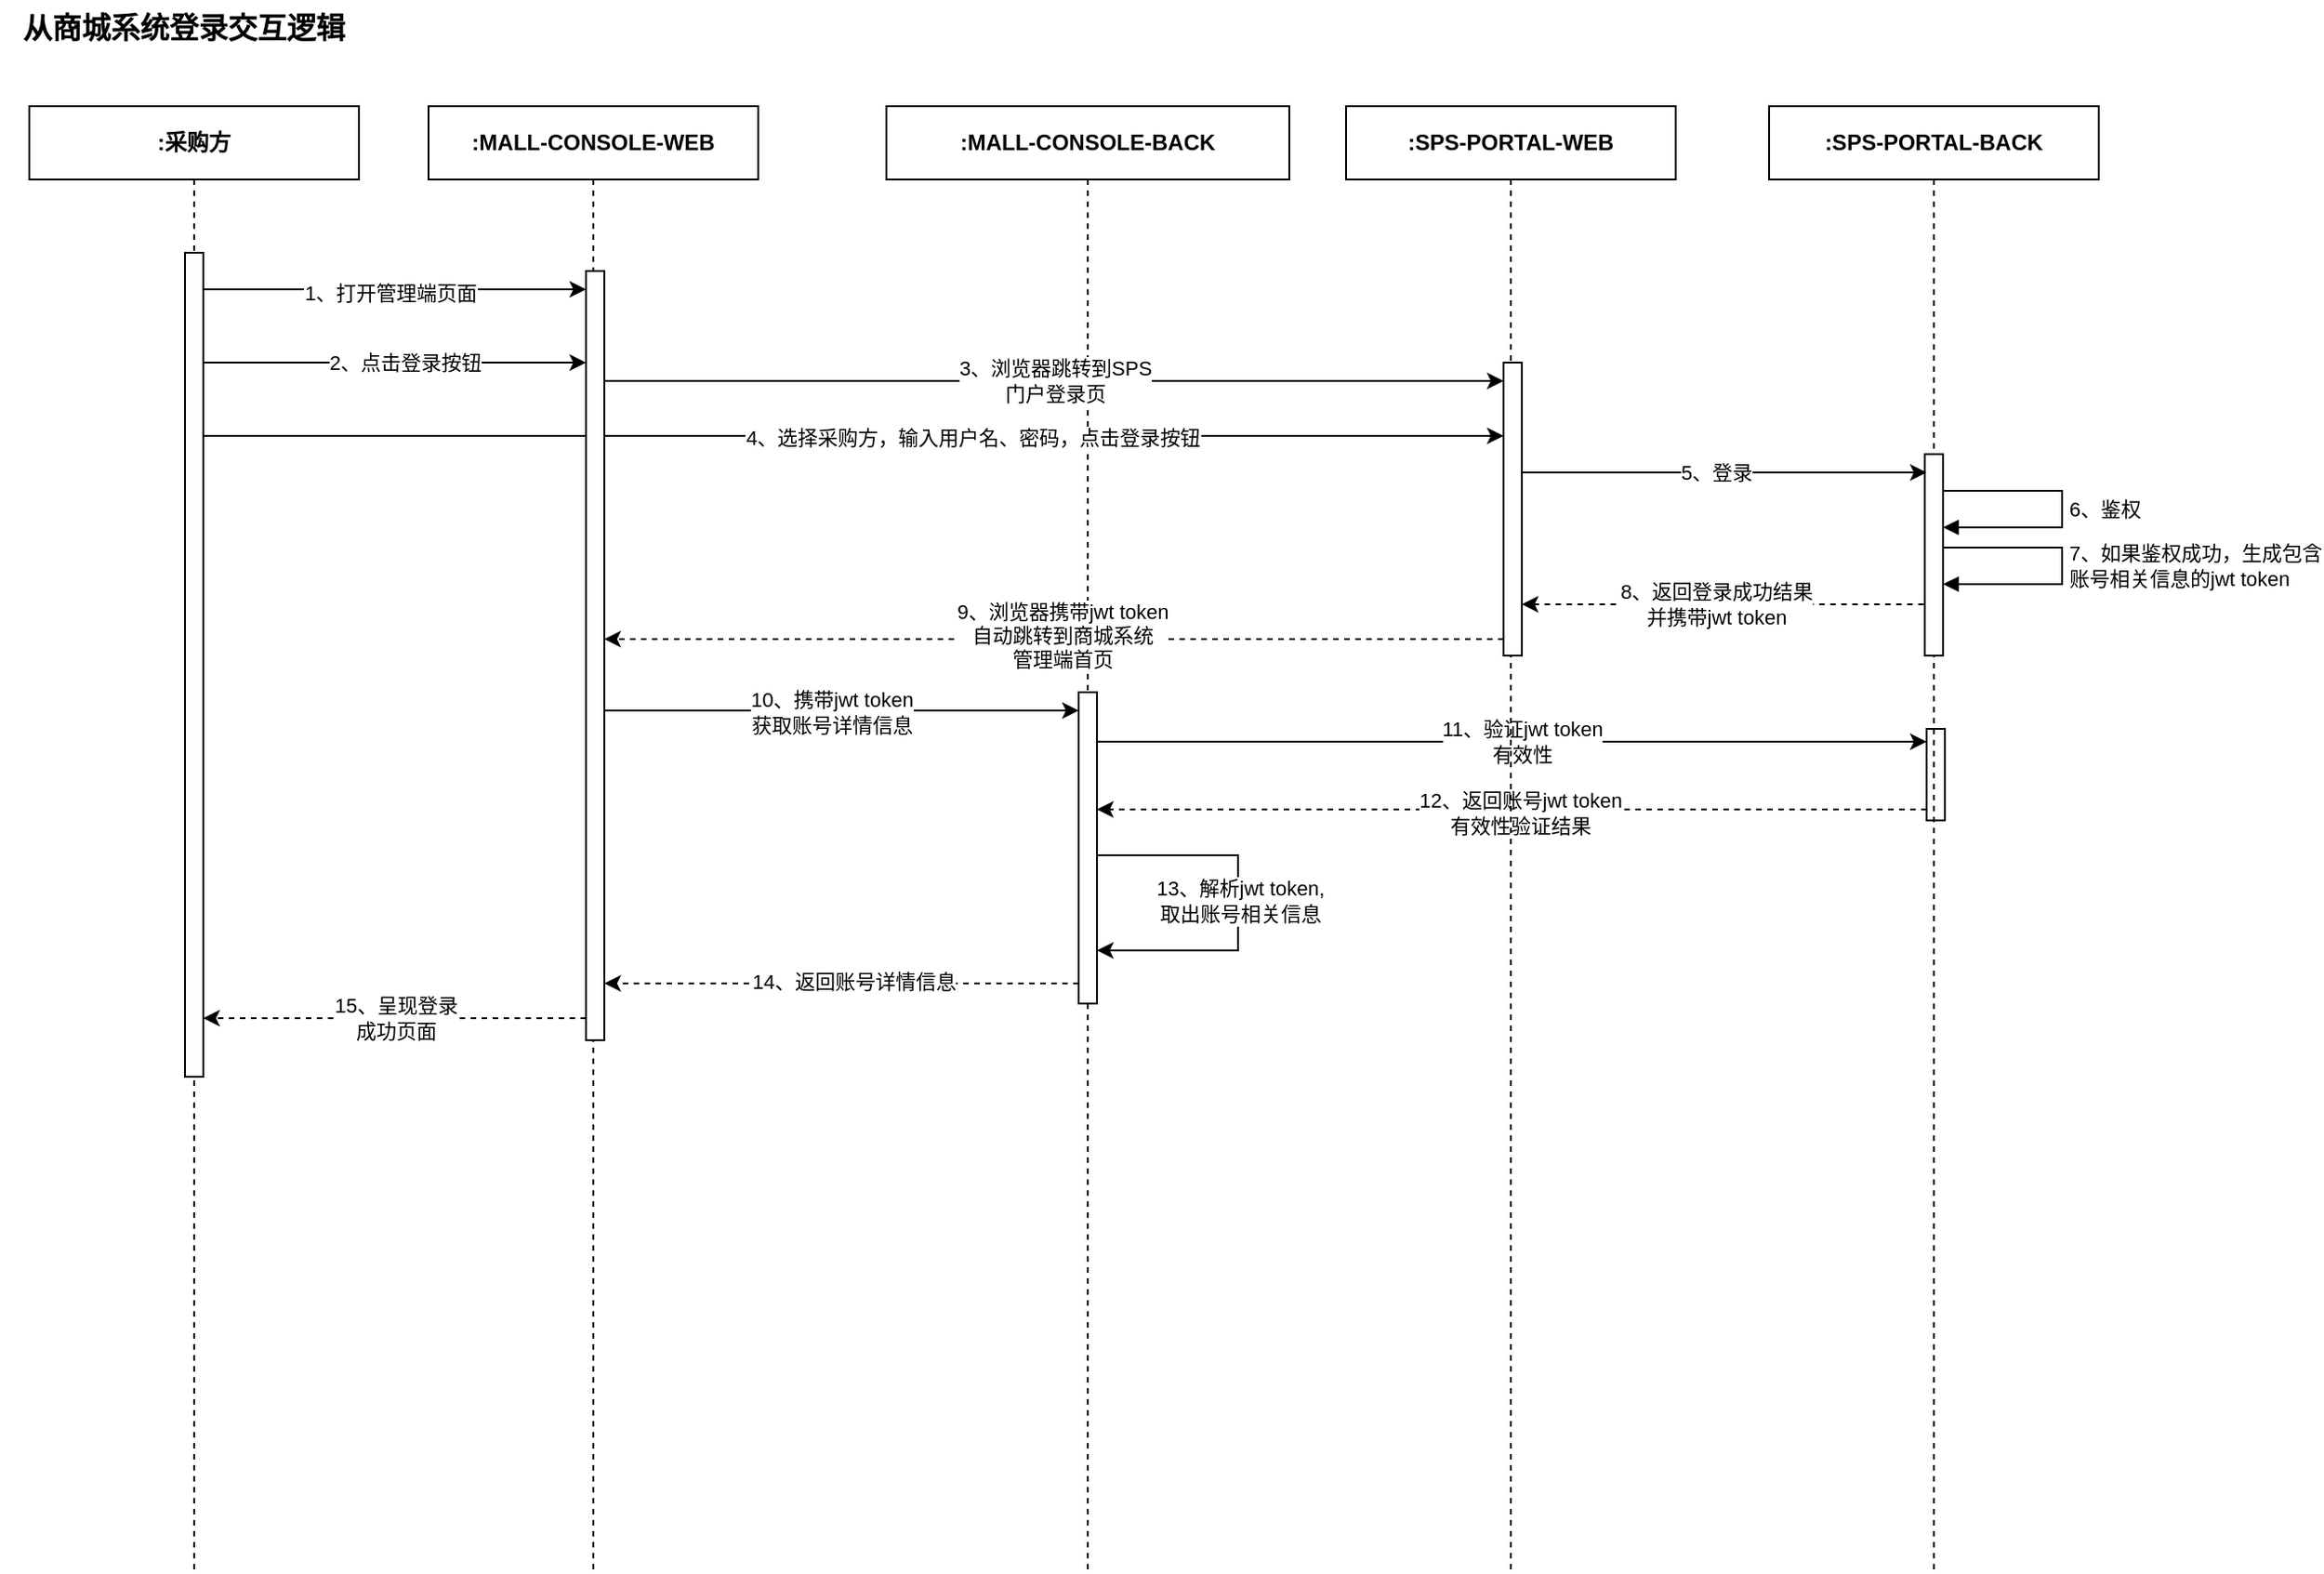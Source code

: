 <mxfile version="21.2.9" type="github" pages="2">
  <diagram name="从采购系统登录到商城系统交互逻辑" id="j8WBIBVknSNu1XmUjdeU">
    <mxGraphModel dx="1660" dy="749" grid="1" gridSize="10" guides="1" tooltips="1" connect="1" arrows="1" fold="1" page="1" pageScale="1" pageWidth="1169" pageHeight="827" math="0" shadow="0">
      <root>
        <mxCell id="H5cVejKP9JeCfFEW8kaw-0" />
        <mxCell id="H5cVejKP9JeCfFEW8kaw-1" parent="H5cVejKP9JeCfFEW8kaw-0" />
        <mxCell id="H5cVejKP9JeCfFEW8kaw-2" value="&lt;b&gt;:MALL-CONSOLE-BACK&lt;/b&gt;" style="shape=umlLifeline;perimeter=lifelinePerimeter;whiteSpace=wrap;html=1;container=1;dropTarget=0;collapsible=0;recursiveResize=0;outlineConnect=0;portConstraint=eastwest;newEdgeStyle={&quot;edgeStyle&quot;:&quot;elbowEdgeStyle&quot;,&quot;elbow&quot;:&quot;vertical&quot;,&quot;curved&quot;:0,&quot;rounded&quot;:0};" vertex="1" parent="H5cVejKP9JeCfFEW8kaw-1">
          <mxGeometry x="508" y="81" width="220" height="800" as="geometry" />
        </mxCell>
        <mxCell id="H5cVejKP9JeCfFEW8kaw-3" value="" style="edgeStyle=orthogonalEdgeStyle;rounded=0;orthogonalLoop=1;jettySize=auto;html=1;elbow=vertical;" edge="1" parent="H5cVejKP9JeCfFEW8kaw-2">
          <mxGeometry relative="1" as="geometry">
            <mxPoint x="115" y="428" as="sourcePoint" />
            <mxPoint x="115" y="461" as="targetPoint" />
            <Array as="points">
              <mxPoint x="115" y="409" />
              <mxPoint x="192" y="409" />
              <mxPoint x="192" y="461" />
            </Array>
          </mxGeometry>
        </mxCell>
        <mxCell id="H5cVejKP9JeCfFEW8kaw-4" value="13、解析jwt token,&lt;br&gt;取出账号相关信息" style="edgeLabel;html=1;align=center;verticalAlign=middle;resizable=0;points=[];" vertex="1" connectable="0" parent="H5cVejKP9JeCfFEW8kaw-3">
          <mxGeometry x="-0.112" y="1" relative="1" as="geometry">
            <mxPoint y="21" as="offset" />
          </mxGeometry>
        </mxCell>
        <mxCell id="H5cVejKP9JeCfFEW8kaw-5" value="" style="html=1;points=[];perimeter=orthogonalPerimeter;outlineConnect=0;targetShapes=umlLifeline;portConstraint=eastwest;newEdgeStyle={&quot;edgeStyle&quot;:&quot;elbowEdgeStyle&quot;,&quot;elbow&quot;:&quot;vertical&quot;,&quot;curved&quot;:0,&quot;rounded&quot;:0};" vertex="1" parent="H5cVejKP9JeCfFEW8kaw-2">
          <mxGeometry x="105" y="320" width="10" height="170" as="geometry" />
        </mxCell>
        <mxCell id="H5cVejKP9JeCfFEW8kaw-6" value="" style="edgeStyle=elbowEdgeStyle;rounded=0;orthogonalLoop=1;jettySize=auto;html=1;elbow=vertical;curved=0;dashed=1;" edge="1" parent="H5cVejKP9JeCfFEW8kaw-2">
          <mxGeometry relative="1" as="geometry">
            <mxPoint x="568" y="384" as="sourcePoint" />
            <mxPoint x="115" y="384" as="targetPoint" />
          </mxGeometry>
        </mxCell>
        <mxCell id="H5cVejKP9JeCfFEW8kaw-7" value="12、返回账号jwt token&lt;br&gt;有效性验证结果" style="edgeLabel;html=1;align=center;verticalAlign=middle;resizable=0;points=[];" vertex="1" connectable="0" parent="H5cVejKP9JeCfFEW8kaw-6">
          <mxGeometry x="-0.11" y="1" relative="1" as="geometry">
            <mxPoint x="-21" y="1" as="offset" />
          </mxGeometry>
        </mxCell>
        <mxCell id="H5cVejKP9JeCfFEW8kaw-8" value="" style="edgeStyle=elbowEdgeStyle;rounded=0;orthogonalLoop=1;jettySize=auto;html=1;elbow=vertical;curved=0;" edge="1" parent="H5cVejKP9JeCfFEW8kaw-2" source="H5cVejKP9JeCfFEW8kaw-5">
          <mxGeometry relative="1" as="geometry">
            <mxPoint x="122" y="347" as="sourcePoint" />
            <mxPoint x="568" y="347" as="targetPoint" />
          </mxGeometry>
        </mxCell>
        <mxCell id="H5cVejKP9JeCfFEW8kaw-9" value="11、验证jwt token&lt;br&gt;有效性" style="edgeLabel;html=1;align=center;verticalAlign=middle;resizable=0;points=[];" vertex="1" connectable="0" parent="H5cVejKP9JeCfFEW8kaw-8">
          <mxGeometry x="-0.11" y="1" relative="1" as="geometry">
            <mxPoint x="30" y="1" as="offset" />
          </mxGeometry>
        </mxCell>
        <mxCell id="H5cVejKP9JeCfFEW8kaw-10" value="" style="html=1;points=[];perimeter=orthogonalPerimeter;outlineConnect=0;targetShapes=umlLifeline;portConstraint=eastwest;newEdgeStyle={&quot;edgeStyle&quot;:&quot;elbowEdgeStyle&quot;,&quot;elbow&quot;:&quot;vertical&quot;,&quot;curved&quot;:0,&quot;rounded&quot;:0};" vertex="1" parent="H5cVejKP9JeCfFEW8kaw-2">
          <mxGeometry x="568" y="340" width="10" height="50" as="geometry" />
        </mxCell>
        <mxCell id="H5cVejKP9JeCfFEW8kaw-11" value="" style="edgeStyle=elbowEdgeStyle;rounded=0;orthogonalLoop=1;jettySize=auto;html=1;elbow=vertical;curved=0;" edge="1" parent="H5cVejKP9JeCfFEW8kaw-1" source="H5cVejKP9JeCfFEW8kaw-22" target="H5cVejKP9JeCfFEW8kaw-14">
          <mxGeometry relative="1" as="geometry">
            <mxPoint x="160" y="261" as="sourcePoint" />
            <mxPoint x="560" y="261" as="targetPoint" />
            <Array as="points">
              <mxPoint x="260" y="261" />
            </Array>
          </mxGeometry>
        </mxCell>
        <mxCell id="H5cVejKP9JeCfFEW8kaw-12" value="4、选择采购方，输入用户名、密码，点击登录按钮" style="edgeLabel;html=1;align=center;verticalAlign=middle;resizable=0;points=[];" vertex="1" connectable="0" parent="H5cVejKP9JeCfFEW8kaw-11">
          <mxGeometry x="-0.072" y="-1" relative="1" as="geometry">
            <mxPoint x="90" as="offset" />
          </mxGeometry>
        </mxCell>
        <mxCell id="H5cVejKP9JeCfFEW8kaw-13" value="&lt;b&gt;:SPS-PORTAL-WEB&lt;/b&gt;" style="shape=umlLifeline;perimeter=lifelinePerimeter;whiteSpace=wrap;html=1;container=1;dropTarget=0;collapsible=0;recursiveResize=0;outlineConnect=0;portConstraint=eastwest;newEdgeStyle={&quot;edgeStyle&quot;:&quot;elbowEdgeStyle&quot;,&quot;elbow&quot;:&quot;vertical&quot;,&quot;curved&quot;:0,&quot;rounded&quot;:0};" vertex="1" parent="H5cVejKP9JeCfFEW8kaw-1">
          <mxGeometry x="759" y="81" width="180" height="800" as="geometry" />
        </mxCell>
        <mxCell id="H5cVejKP9JeCfFEW8kaw-14" value="" style="html=1;points=[];perimeter=orthogonalPerimeter;outlineConnect=0;targetShapes=umlLifeline;portConstraint=eastwest;newEdgeStyle={&quot;edgeStyle&quot;:&quot;elbowEdgeStyle&quot;,&quot;elbow&quot;:&quot;vertical&quot;,&quot;curved&quot;:0,&quot;rounded&quot;:0};" vertex="1" parent="H5cVejKP9JeCfFEW8kaw-13">
          <mxGeometry x="86" y="140" width="10" height="160" as="geometry" />
        </mxCell>
        <mxCell id="H5cVejKP9JeCfFEW8kaw-15" value="&lt;b&gt;:SPS-PORTAL-BACK&lt;/b&gt;" style="shape=umlLifeline;perimeter=lifelinePerimeter;whiteSpace=wrap;html=1;container=1;dropTarget=0;collapsible=0;recursiveResize=0;outlineConnect=0;portConstraint=eastwest;newEdgeStyle={&quot;edgeStyle&quot;:&quot;elbowEdgeStyle&quot;,&quot;elbow&quot;:&quot;vertical&quot;,&quot;curved&quot;:0,&quot;rounded&quot;:0};" vertex="1" parent="H5cVejKP9JeCfFEW8kaw-1">
          <mxGeometry x="990" y="81" width="180" height="800" as="geometry" />
        </mxCell>
        <mxCell id="H5cVejKP9JeCfFEW8kaw-16" value="" style="html=1;points=[];perimeter=orthogonalPerimeter;outlineConnect=0;targetShapes=umlLifeline;portConstraint=eastwest;newEdgeStyle={&quot;edgeStyle&quot;:&quot;elbowEdgeStyle&quot;,&quot;elbow&quot;:&quot;vertical&quot;,&quot;curved&quot;:0,&quot;rounded&quot;:0};" vertex="1" parent="H5cVejKP9JeCfFEW8kaw-15">
          <mxGeometry x="85" y="190" width="10" height="110" as="geometry" />
        </mxCell>
        <mxCell id="H5cVejKP9JeCfFEW8kaw-17" value="6、鉴权" style="html=1;align=left;spacingLeft=2;endArrow=block;rounded=0;edgeStyle=orthogonalEdgeStyle;curved=0;rounded=0;" edge="1" parent="H5cVejKP9JeCfFEW8kaw-15" source="H5cVejKP9JeCfFEW8kaw-16" target="H5cVejKP9JeCfFEW8kaw-16">
          <mxGeometry relative="1" as="geometry">
            <mxPoint x="90" y="170" as="sourcePoint" />
            <Array as="points">
              <mxPoint x="160" y="210" />
              <mxPoint x="160" y="230" />
            </Array>
          </mxGeometry>
        </mxCell>
        <mxCell id="H5cVejKP9JeCfFEW8kaw-18" value="7、如果鉴权成功，生成包含&lt;br&gt;账号相关信息的jwt token" style="html=1;align=left;spacingLeft=2;endArrow=block;rounded=0;edgeStyle=orthogonalEdgeStyle;curved=0;rounded=0;" edge="1" parent="H5cVejKP9JeCfFEW8kaw-15">
          <mxGeometry relative="1" as="geometry">
            <mxPoint x="95" y="241" as="sourcePoint" />
            <Array as="points">
              <mxPoint x="160" y="241" />
              <mxPoint x="160" y="261" />
            </Array>
            <mxPoint x="95" y="261" as="targetPoint" />
          </mxGeometry>
        </mxCell>
        <mxCell id="H5cVejKP9JeCfFEW8kaw-19" value="" style="edgeStyle=elbowEdgeStyle;rounded=0;orthogonalLoop=1;jettySize=auto;html=1;elbow=vertical;curved=0;" edge="1" parent="H5cVejKP9JeCfFEW8kaw-1" source="H5cVejKP9JeCfFEW8kaw-22">
          <mxGeometry relative="1" as="geometry">
            <mxPoint x="151" y="187" as="sourcePoint" />
            <mxPoint x="344" y="181" as="targetPoint" />
            <Array as="points">
              <mxPoint x="319" y="181" />
            </Array>
          </mxGeometry>
        </mxCell>
        <mxCell id="H5cVejKP9JeCfFEW8kaw-20" value="1、打开管理端页面" style="edgeLabel;html=1;align=center;verticalAlign=middle;resizable=0;points=[];" vertex="1" connectable="0" parent="H5cVejKP9JeCfFEW8kaw-19">
          <mxGeometry x="-0.024" y="-1" relative="1" as="geometry">
            <mxPoint y="1" as="offset" />
          </mxGeometry>
        </mxCell>
        <mxCell id="H5cVejKP9JeCfFEW8kaw-21" value="&lt;b&gt;:采购方&lt;/b&gt;" style="shape=umlLifeline;perimeter=lifelinePerimeter;whiteSpace=wrap;html=1;container=1;dropTarget=0;collapsible=0;recursiveResize=0;outlineConnect=0;portConstraint=eastwest;newEdgeStyle={&quot;edgeStyle&quot;:&quot;elbowEdgeStyle&quot;,&quot;elbow&quot;:&quot;vertical&quot;,&quot;curved&quot;:0,&quot;rounded&quot;:0};" vertex="1" parent="H5cVejKP9JeCfFEW8kaw-1">
          <mxGeometry x="40" y="81" width="180" height="800" as="geometry" />
        </mxCell>
        <mxCell id="H5cVejKP9JeCfFEW8kaw-22" value="" style="html=1;points=[];perimeter=orthogonalPerimeter;outlineConnect=0;targetShapes=umlLifeline;portConstraint=eastwest;newEdgeStyle={&quot;edgeStyle&quot;:&quot;elbowEdgeStyle&quot;,&quot;elbow&quot;:&quot;vertical&quot;,&quot;curved&quot;:0,&quot;rounded&quot;:0};" vertex="1" parent="H5cVejKP9JeCfFEW8kaw-21">
          <mxGeometry x="85" y="80" width="10" height="450" as="geometry" />
        </mxCell>
        <mxCell id="H5cVejKP9JeCfFEW8kaw-23" value="" style="edgeStyle=elbowEdgeStyle;rounded=0;orthogonalLoop=1;jettySize=auto;html=1;elbow=vertical;curved=0;" edge="1" parent="H5cVejKP9JeCfFEW8kaw-1" source="H5cVejKP9JeCfFEW8kaw-28" target="H5cVejKP9JeCfFEW8kaw-14">
          <mxGeometry relative="1" as="geometry">
            <mxPoint x="369" y="231" as="sourcePoint" />
            <mxPoint x="560" y="231" as="targetPoint" />
            <Array as="points">
              <mxPoint x="470" y="231" />
            </Array>
          </mxGeometry>
        </mxCell>
        <mxCell id="H5cVejKP9JeCfFEW8kaw-24" value="3、浏览器跳转到SPS&lt;br&gt;门户登录页" style="edgeLabel;html=1;align=center;verticalAlign=middle;resizable=0;points=[];" vertex="1" connectable="0" parent="H5cVejKP9JeCfFEW8kaw-23">
          <mxGeometry x="-0.116" relative="1" as="geometry">
            <mxPoint x="29" as="offset" />
          </mxGeometry>
        </mxCell>
        <mxCell id="H5cVejKP9JeCfFEW8kaw-25" value="" style="edgeStyle=elbowEdgeStyle;rounded=0;orthogonalLoop=1;jettySize=auto;html=1;elbow=vertical;curved=0;" edge="1" parent="H5cVejKP9JeCfFEW8kaw-1" source="H5cVejKP9JeCfFEW8kaw-28" target="H5cVejKP9JeCfFEW8kaw-5">
          <mxGeometry relative="1" as="geometry">
            <mxPoint x="607.5" y="481" as="targetPoint" />
            <Array as="points">
              <mxPoint x="489" y="411" />
            </Array>
          </mxGeometry>
        </mxCell>
        <mxCell id="H5cVejKP9JeCfFEW8kaw-26" value="10、携带jwt token&lt;br&gt;获取账号详情信息" style="edgeLabel;html=1;align=center;verticalAlign=middle;resizable=0;points=[];" vertex="1" connectable="0" parent="H5cVejKP9JeCfFEW8kaw-25">
          <mxGeometry x="-0.045" y="-1" relative="1" as="geometry">
            <mxPoint as="offset" />
          </mxGeometry>
        </mxCell>
        <mxCell id="H5cVejKP9JeCfFEW8kaw-27" value="&lt;b&gt;:MALL-CONSOLE-WEB&lt;/b&gt;" style="shape=umlLifeline;perimeter=lifelinePerimeter;whiteSpace=wrap;html=1;container=1;dropTarget=0;collapsible=0;recursiveResize=0;outlineConnect=0;portConstraint=eastwest;newEdgeStyle={&quot;edgeStyle&quot;:&quot;elbowEdgeStyle&quot;,&quot;elbow&quot;:&quot;vertical&quot;,&quot;curved&quot;:0,&quot;rounded&quot;:0};" vertex="1" parent="H5cVejKP9JeCfFEW8kaw-1">
          <mxGeometry x="258" y="81" width="180" height="800" as="geometry" />
        </mxCell>
        <mxCell id="H5cVejKP9JeCfFEW8kaw-28" value="" style="html=1;points=[];perimeter=orthogonalPerimeter;outlineConnect=0;targetShapes=umlLifeline;portConstraint=eastwest;newEdgeStyle={&quot;edgeStyle&quot;:&quot;elbowEdgeStyle&quot;,&quot;elbow&quot;:&quot;vertical&quot;,&quot;curved&quot;:0,&quot;rounded&quot;:0};" vertex="1" parent="H5cVejKP9JeCfFEW8kaw-27">
          <mxGeometry x="86" y="90" width="10" height="420" as="geometry" />
        </mxCell>
        <mxCell id="H5cVejKP9JeCfFEW8kaw-29" value="" style="edgeStyle=elbowEdgeStyle;rounded=0;orthogonalLoop=1;jettySize=auto;html=1;elbow=vertical;curved=0;" edge="1" parent="H5cVejKP9JeCfFEW8kaw-1" source="H5cVejKP9JeCfFEW8kaw-22" target="H5cVejKP9JeCfFEW8kaw-28">
          <mxGeometry relative="1" as="geometry">
            <Array as="points">
              <mxPoint x="250" y="221" />
            </Array>
          </mxGeometry>
        </mxCell>
        <mxCell id="H5cVejKP9JeCfFEW8kaw-30" value="2、点击登录按钮" style="edgeLabel;html=1;align=center;verticalAlign=middle;resizable=0;points=[];" vertex="1" connectable="0" parent="H5cVejKP9JeCfFEW8kaw-29">
          <mxGeometry x="0.053" y="1" relative="1" as="geometry">
            <mxPoint y="1" as="offset" />
          </mxGeometry>
        </mxCell>
        <mxCell id="H5cVejKP9JeCfFEW8kaw-31" value="" style="edgeStyle=elbowEdgeStyle;rounded=0;orthogonalLoop=1;jettySize=auto;html=1;elbow=vertical;curved=0;" edge="1" parent="H5cVejKP9JeCfFEW8kaw-1" source="H5cVejKP9JeCfFEW8kaw-14">
          <mxGeometry relative="1" as="geometry">
            <mxPoint x="1076" y="281" as="targetPoint" />
            <Array as="points">
              <mxPoint x="950" y="281" />
            </Array>
          </mxGeometry>
        </mxCell>
        <mxCell id="H5cVejKP9JeCfFEW8kaw-32" value="5、登录" style="edgeLabel;html=1;align=center;verticalAlign=middle;resizable=0;points=[];" vertex="1" connectable="0" parent="H5cVejKP9JeCfFEW8kaw-31">
          <mxGeometry x="-0.326" y="1" relative="1" as="geometry">
            <mxPoint x="31" y="1" as="offset" />
          </mxGeometry>
        </mxCell>
        <mxCell id="H5cVejKP9JeCfFEW8kaw-33" value="" style="edgeStyle=elbowEdgeStyle;rounded=0;orthogonalLoop=1;jettySize=auto;html=1;elbow=vertical;curved=0;startArrow=classic;startFill=1;endArrow=none;endFill=0;dashed=1;" edge="1" parent="H5cVejKP9JeCfFEW8kaw-1">
          <mxGeometry relative="1" as="geometry">
            <mxPoint x="855" y="353" as="sourcePoint" />
            <mxPoint x="1076" y="353" as="targetPoint" />
            <Array as="points">
              <mxPoint x="950" y="353" />
            </Array>
          </mxGeometry>
        </mxCell>
        <mxCell id="H5cVejKP9JeCfFEW8kaw-34" value="8、返回登录成功结果&lt;br&gt;并携带jwt token" style="edgeLabel;html=1;align=center;verticalAlign=middle;resizable=0;points=[];" vertex="1" connectable="0" parent="H5cVejKP9JeCfFEW8kaw-33">
          <mxGeometry x="-0.326" y="1" relative="1" as="geometry">
            <mxPoint x="31" y="1" as="offset" />
          </mxGeometry>
        </mxCell>
        <mxCell id="H5cVejKP9JeCfFEW8kaw-35" value="" style="edgeStyle=elbowEdgeStyle;rounded=0;orthogonalLoop=1;jettySize=auto;html=1;elbow=vertical;curved=0;dashed=1;" edge="1" parent="H5cVejKP9JeCfFEW8kaw-1">
          <mxGeometry relative="1" as="geometry">
            <mxPoint x="845" y="372" as="sourcePoint" />
            <mxPoint x="354" y="372" as="targetPoint" />
            <Array as="points">
              <mxPoint x="470" y="372" />
            </Array>
          </mxGeometry>
        </mxCell>
        <mxCell id="H5cVejKP9JeCfFEW8kaw-36" value="9、浏览器携带jwt token&lt;br style=&quot;border-color: var(--border-color);&quot;&gt;自动跳转到商城系统&lt;br style=&quot;border-color: var(--border-color);&quot;&gt;管理端首页" style="edgeLabel;html=1;align=center;verticalAlign=middle;resizable=0;points=[];" vertex="1" connectable="0" parent="H5cVejKP9JeCfFEW8kaw-35">
          <mxGeometry x="-0.116" relative="1" as="geometry">
            <mxPoint x="-24" y="-2" as="offset" />
          </mxGeometry>
        </mxCell>
        <mxCell id="H5cVejKP9JeCfFEW8kaw-37" value="" style="edgeStyle=elbowEdgeStyle;rounded=0;orthogonalLoop=1;jettySize=auto;html=1;elbow=vertical;curved=0;dashed=1;" edge="1" parent="H5cVejKP9JeCfFEW8kaw-1">
          <mxGeometry relative="1" as="geometry">
            <mxPoint x="613" y="560" as="sourcePoint" />
            <mxPoint x="354" y="560" as="targetPoint" />
            <Array as="points" />
          </mxGeometry>
        </mxCell>
        <mxCell id="H5cVejKP9JeCfFEW8kaw-38" value="14、返回账号详情信息" style="edgeLabel;html=1;align=center;verticalAlign=middle;resizable=0;points=[];" vertex="1" connectable="0" parent="H5cVejKP9JeCfFEW8kaw-37">
          <mxGeometry x="-0.045" y="-1" relative="1" as="geometry">
            <mxPoint as="offset" />
          </mxGeometry>
        </mxCell>
        <mxCell id="H5cVejKP9JeCfFEW8kaw-39" value="" style="edgeStyle=elbowEdgeStyle;rounded=0;orthogonalLoop=1;jettySize=auto;html=1;elbow=vertical;curved=0;dashed=1;" edge="1" parent="H5cVejKP9JeCfFEW8kaw-1">
          <mxGeometry relative="1" as="geometry">
            <mxPoint x="344" y="579" as="sourcePoint" />
            <mxPoint x="135" y="579" as="targetPoint" />
          </mxGeometry>
        </mxCell>
        <mxCell id="H5cVejKP9JeCfFEW8kaw-40" value="15、呈现登录&lt;br&gt;成功页面" style="edgeLabel;html=1;align=center;verticalAlign=middle;resizable=0;points=[];" vertex="1" connectable="0" parent="H5cVejKP9JeCfFEW8kaw-39">
          <mxGeometry x="0.12" relative="1" as="geometry">
            <mxPoint x="13" as="offset" />
          </mxGeometry>
        </mxCell>
        <mxCell id="H5cVejKP9JeCfFEW8kaw-41" value="&lt;b style=&quot;font-size: 16px;&quot;&gt;从商城系统登录交互逻辑&lt;/b&gt;" style="text;html=1;align=center;verticalAlign=middle;resizable=0;points=[];autosize=1;strokeColor=none;fillColor=none;fontSize=16;" vertex="1" parent="H5cVejKP9JeCfFEW8kaw-1">
          <mxGeometry x="24" y="23" width="200" height="30" as="geometry" />
        </mxCell>
      </root>
    </mxGraphModel>
  </diagram>
  <diagram name="从商城系统登录交互逻辑" id="u5bGN3QoCaFEteD9rDr-">
    <mxGraphModel dx="830" dy="375" grid="1" gridSize="10" guides="1" tooltips="1" connect="1" arrows="1" fold="1" page="1" pageScale="1" pageWidth="1169" pageHeight="827" math="0" shadow="0">
      <root>
        <mxCell id="C95wEXUyGodqOr3t600D-0" />
        <mxCell id="C95wEXUyGodqOr3t600D-1" parent="C95wEXUyGodqOr3t600D-0" />
        <mxCell id="C95wEXUyGodqOr3t600D-28" value="&lt;b&gt;:MALL-CONSOLE-BACK&lt;/b&gt;" style="shape=umlLifeline;perimeter=lifelinePerimeter;whiteSpace=wrap;html=1;container=1;dropTarget=0;collapsible=0;recursiveResize=0;outlineConnect=0;portConstraint=eastwest;newEdgeStyle={&quot;edgeStyle&quot;:&quot;elbowEdgeStyle&quot;,&quot;elbow&quot;:&quot;vertical&quot;,&quot;curved&quot;:0,&quot;rounded&quot;:0};" parent="C95wEXUyGodqOr3t600D-1" vertex="1">
          <mxGeometry x="508" y="81" width="220" height="800" as="geometry" />
        </mxCell>
        <mxCell id="X04YHawdPwbHhBIBYi1X-3" value="" style="edgeStyle=orthogonalEdgeStyle;rounded=0;orthogonalLoop=1;jettySize=auto;html=1;elbow=vertical;" edge="1" parent="C95wEXUyGodqOr3t600D-28">
          <mxGeometry relative="1" as="geometry">
            <mxPoint x="115" y="428" as="sourcePoint" />
            <mxPoint x="115" y="461" as="targetPoint" />
            <Array as="points">
              <mxPoint x="115" y="409" />
              <mxPoint x="192" y="409" />
              <mxPoint x="192" y="461" />
            </Array>
          </mxGeometry>
        </mxCell>
        <mxCell id="X04YHawdPwbHhBIBYi1X-4" value="13、解析jwt token,&lt;br&gt;取出账号相关信息" style="edgeLabel;html=1;align=center;verticalAlign=middle;resizable=0;points=[];" vertex="1" connectable="0" parent="X04YHawdPwbHhBIBYi1X-3">
          <mxGeometry x="-0.112" y="1" relative="1" as="geometry">
            <mxPoint y="21" as="offset" />
          </mxGeometry>
        </mxCell>
        <mxCell id="C95wEXUyGodqOr3t600D-29" value="" style="html=1;points=[];perimeter=orthogonalPerimeter;outlineConnect=0;targetShapes=umlLifeline;portConstraint=eastwest;newEdgeStyle={&quot;edgeStyle&quot;:&quot;elbowEdgeStyle&quot;,&quot;elbow&quot;:&quot;vertical&quot;,&quot;curved&quot;:0,&quot;rounded&quot;:0};" parent="C95wEXUyGodqOr3t600D-28" vertex="1">
          <mxGeometry x="105" y="320" width="10" height="170" as="geometry" />
        </mxCell>
        <mxCell id="C95wEXUyGodqOr3t600D-31" value="" style="edgeStyle=elbowEdgeStyle;rounded=0;orthogonalLoop=1;jettySize=auto;html=1;elbow=vertical;curved=0;dashed=1;" parent="C95wEXUyGodqOr3t600D-28" edge="1">
          <mxGeometry relative="1" as="geometry">
            <mxPoint x="568" y="384" as="sourcePoint" />
            <mxPoint x="115" y="384" as="targetPoint" />
          </mxGeometry>
        </mxCell>
        <mxCell id="C95wEXUyGodqOr3t600D-32" value="12、返回账号jwt token&lt;br&gt;有效性验证结果" style="edgeLabel;html=1;align=center;verticalAlign=middle;resizable=0;points=[];" parent="C95wEXUyGodqOr3t600D-31" vertex="1" connectable="0">
          <mxGeometry x="-0.11" y="1" relative="1" as="geometry">
            <mxPoint x="-21" y="1" as="offset" />
          </mxGeometry>
        </mxCell>
        <mxCell id="C95wEXUyGodqOr3t600D-33" value="" style="edgeStyle=elbowEdgeStyle;rounded=0;orthogonalLoop=1;jettySize=auto;html=1;elbow=vertical;curved=0;" parent="C95wEXUyGodqOr3t600D-28" edge="1" source="C95wEXUyGodqOr3t600D-29">
          <mxGeometry relative="1" as="geometry">
            <mxPoint x="122" y="347" as="sourcePoint" />
            <mxPoint x="568" y="347" as="targetPoint" />
          </mxGeometry>
        </mxCell>
        <mxCell id="C95wEXUyGodqOr3t600D-34" value="11、验证jwt token&lt;br&gt;有效性" style="edgeLabel;html=1;align=center;verticalAlign=middle;resizable=0;points=[];" parent="C95wEXUyGodqOr3t600D-33" vertex="1" connectable="0">
          <mxGeometry x="-0.11" y="1" relative="1" as="geometry">
            <mxPoint x="30" y="1" as="offset" />
          </mxGeometry>
        </mxCell>
        <mxCell id="C95wEXUyGodqOr3t600D-30" value="" style="html=1;points=[];perimeter=orthogonalPerimeter;outlineConnect=0;targetShapes=umlLifeline;portConstraint=eastwest;newEdgeStyle={&quot;edgeStyle&quot;:&quot;elbowEdgeStyle&quot;,&quot;elbow&quot;:&quot;vertical&quot;,&quot;curved&quot;:0,&quot;rounded&quot;:0};" parent="C95wEXUyGodqOr3t600D-28" vertex="1">
          <mxGeometry x="568" y="340" width="10" height="50" as="geometry" />
        </mxCell>
        <mxCell id="C95wEXUyGodqOr3t600D-18" value="" style="edgeStyle=elbowEdgeStyle;rounded=0;orthogonalLoop=1;jettySize=auto;html=1;elbow=vertical;curved=0;" parent="C95wEXUyGodqOr3t600D-1" source="C95wEXUyGodqOr3t600D-5" target="C95wEXUyGodqOr3t600D-17" edge="1">
          <mxGeometry relative="1" as="geometry">
            <mxPoint x="160" y="261" as="sourcePoint" />
            <mxPoint x="560" y="261" as="targetPoint" />
            <Array as="points">
              <mxPoint x="260" y="261" />
            </Array>
          </mxGeometry>
        </mxCell>
        <mxCell id="C95wEXUyGodqOr3t600D-19" value="4、选择采购方，输入用户名、密码，点击登录按钮" style="edgeLabel;html=1;align=center;verticalAlign=middle;resizable=0;points=[];" parent="C95wEXUyGodqOr3t600D-18" vertex="1" connectable="0">
          <mxGeometry x="-0.072" y="-1" relative="1" as="geometry">
            <mxPoint x="90" as="offset" />
          </mxGeometry>
        </mxCell>
        <mxCell id="C95wEXUyGodqOr3t600D-16" value="&lt;b&gt;:SPS-PORTAL-WEB&lt;/b&gt;" style="shape=umlLifeline;perimeter=lifelinePerimeter;whiteSpace=wrap;html=1;container=1;dropTarget=0;collapsible=0;recursiveResize=0;outlineConnect=0;portConstraint=eastwest;newEdgeStyle={&quot;edgeStyle&quot;:&quot;elbowEdgeStyle&quot;,&quot;elbow&quot;:&quot;vertical&quot;,&quot;curved&quot;:0,&quot;rounded&quot;:0};" parent="C95wEXUyGodqOr3t600D-1" vertex="1">
          <mxGeometry x="759" y="81" width="180" height="800" as="geometry" />
        </mxCell>
        <mxCell id="C95wEXUyGodqOr3t600D-17" value="" style="html=1;points=[];perimeter=orthogonalPerimeter;outlineConnect=0;targetShapes=umlLifeline;portConstraint=eastwest;newEdgeStyle={&quot;edgeStyle&quot;:&quot;elbowEdgeStyle&quot;,&quot;elbow&quot;:&quot;vertical&quot;,&quot;curved&quot;:0,&quot;rounded&quot;:0};" parent="C95wEXUyGodqOr3t600D-16" vertex="1">
          <mxGeometry x="86" y="140" width="10" height="160" as="geometry" />
        </mxCell>
        <mxCell id="C95wEXUyGodqOr3t600D-20" value="&lt;b&gt;:SPS-PORTAL-BACK&lt;/b&gt;" style="shape=umlLifeline;perimeter=lifelinePerimeter;whiteSpace=wrap;html=1;container=1;dropTarget=0;collapsible=0;recursiveResize=0;outlineConnect=0;portConstraint=eastwest;newEdgeStyle={&quot;edgeStyle&quot;:&quot;elbowEdgeStyle&quot;,&quot;elbow&quot;:&quot;vertical&quot;,&quot;curved&quot;:0,&quot;rounded&quot;:0};" parent="C95wEXUyGodqOr3t600D-1" vertex="1">
          <mxGeometry x="990" y="81" width="180" height="800" as="geometry" />
        </mxCell>
        <mxCell id="C95wEXUyGodqOr3t600D-21" value="" style="html=1;points=[];perimeter=orthogonalPerimeter;outlineConnect=0;targetShapes=umlLifeline;portConstraint=eastwest;newEdgeStyle={&quot;edgeStyle&quot;:&quot;elbowEdgeStyle&quot;,&quot;elbow&quot;:&quot;vertical&quot;,&quot;curved&quot;:0,&quot;rounded&quot;:0};" parent="C95wEXUyGodqOr3t600D-20" vertex="1">
          <mxGeometry x="85" y="190" width="10" height="110" as="geometry" />
        </mxCell>
        <mxCell id="C95wEXUyGodqOr3t600D-22" value="6、鉴权" style="html=1;align=left;spacingLeft=2;endArrow=block;rounded=0;edgeStyle=orthogonalEdgeStyle;curved=0;rounded=0;" parent="C95wEXUyGodqOr3t600D-20" source="C95wEXUyGodqOr3t600D-21" target="C95wEXUyGodqOr3t600D-21" edge="1">
          <mxGeometry relative="1" as="geometry">
            <mxPoint x="90" y="170" as="sourcePoint" />
            <Array as="points">
              <mxPoint x="160" y="210" />
              <mxPoint x="160" y="230" />
            </Array>
          </mxGeometry>
        </mxCell>
        <mxCell id="C95wEXUyGodqOr3t600D-23" value="7、如果鉴权成功，生成包含&lt;br&gt;账号相关信息的jwt token" style="html=1;align=left;spacingLeft=2;endArrow=block;rounded=0;edgeStyle=orthogonalEdgeStyle;curved=0;rounded=0;" parent="C95wEXUyGodqOr3t600D-20" edge="1">
          <mxGeometry relative="1" as="geometry">
            <mxPoint x="95" y="241" as="sourcePoint" />
            <Array as="points">
              <mxPoint x="160" y="241" />
              <mxPoint x="160" y="261" />
            </Array>
            <mxPoint x="95" y="261" as="targetPoint" />
          </mxGeometry>
        </mxCell>
        <mxCell id="C95wEXUyGodqOr3t600D-2" value="" style="edgeStyle=elbowEdgeStyle;rounded=0;orthogonalLoop=1;jettySize=auto;html=1;elbow=vertical;curved=0;" parent="C95wEXUyGodqOr3t600D-1" source="C95wEXUyGodqOr3t600D-5" edge="1">
          <mxGeometry relative="1" as="geometry">
            <mxPoint x="151" y="187" as="sourcePoint" />
            <mxPoint x="344" y="181" as="targetPoint" />
            <Array as="points">
              <mxPoint x="319" y="181" />
            </Array>
          </mxGeometry>
        </mxCell>
        <mxCell id="C95wEXUyGodqOr3t600D-3" value="1、打开管理端页面" style="edgeLabel;html=1;align=center;verticalAlign=middle;resizable=0;points=[];" parent="C95wEXUyGodqOr3t600D-2" vertex="1" connectable="0">
          <mxGeometry x="-0.024" y="-1" relative="1" as="geometry">
            <mxPoint y="1" as="offset" />
          </mxGeometry>
        </mxCell>
        <mxCell id="C95wEXUyGodqOr3t600D-4" value="&lt;b&gt;:采购方&lt;/b&gt;" style="shape=umlLifeline;perimeter=lifelinePerimeter;whiteSpace=wrap;html=1;container=1;dropTarget=0;collapsible=0;recursiveResize=0;outlineConnect=0;portConstraint=eastwest;newEdgeStyle={&quot;edgeStyle&quot;:&quot;elbowEdgeStyle&quot;,&quot;elbow&quot;:&quot;vertical&quot;,&quot;curved&quot;:0,&quot;rounded&quot;:0};" parent="C95wEXUyGodqOr3t600D-1" vertex="1">
          <mxGeometry x="40" y="81" width="180" height="800" as="geometry" />
        </mxCell>
        <mxCell id="C95wEXUyGodqOr3t600D-5" value="" style="html=1;points=[];perimeter=orthogonalPerimeter;outlineConnect=0;targetShapes=umlLifeline;portConstraint=eastwest;newEdgeStyle={&quot;edgeStyle&quot;:&quot;elbowEdgeStyle&quot;,&quot;elbow&quot;:&quot;vertical&quot;,&quot;curved&quot;:0,&quot;rounded&quot;:0};" parent="C95wEXUyGodqOr3t600D-4" vertex="1">
          <mxGeometry x="85" y="80" width="10" height="450" as="geometry" />
        </mxCell>
        <mxCell id="C95wEXUyGodqOr3t600D-6" value="" style="edgeStyle=elbowEdgeStyle;rounded=0;orthogonalLoop=1;jettySize=auto;html=1;elbow=vertical;curved=0;" parent="C95wEXUyGodqOr3t600D-1" source="C95wEXUyGodqOr3t600D-11" target="C95wEXUyGodqOr3t600D-17" edge="1">
          <mxGeometry relative="1" as="geometry">
            <mxPoint x="369" y="231" as="sourcePoint" />
            <mxPoint x="560" y="231" as="targetPoint" />
            <Array as="points">
              <mxPoint x="470" y="231" />
            </Array>
          </mxGeometry>
        </mxCell>
        <mxCell id="C95wEXUyGodqOr3t600D-7" value="3、浏览器跳转到SPS&lt;br&gt;门户登录页" style="edgeLabel;html=1;align=center;verticalAlign=middle;resizable=0;points=[];" parent="C95wEXUyGodqOr3t600D-6" vertex="1" connectable="0">
          <mxGeometry x="-0.116" relative="1" as="geometry">
            <mxPoint x="29" as="offset" />
          </mxGeometry>
        </mxCell>
        <mxCell id="C95wEXUyGodqOr3t600D-8" value="" style="edgeStyle=elbowEdgeStyle;rounded=0;orthogonalLoop=1;jettySize=auto;html=1;elbow=vertical;curved=0;" parent="C95wEXUyGodqOr3t600D-1" source="C95wEXUyGodqOr3t600D-11" target="C95wEXUyGodqOr3t600D-29" edge="1">
          <mxGeometry relative="1" as="geometry">
            <mxPoint x="607.5" y="481" as="targetPoint" />
            <Array as="points">
              <mxPoint x="489" y="411" />
            </Array>
          </mxGeometry>
        </mxCell>
        <mxCell id="C95wEXUyGodqOr3t600D-9" value="10、携带jwt token&lt;br&gt;获取账号详情信息" style="edgeLabel;html=1;align=center;verticalAlign=middle;resizable=0;points=[];" parent="C95wEXUyGodqOr3t600D-8" vertex="1" connectable="0">
          <mxGeometry x="-0.045" y="-1" relative="1" as="geometry">
            <mxPoint as="offset" />
          </mxGeometry>
        </mxCell>
        <mxCell id="C95wEXUyGodqOr3t600D-10" value="&lt;b&gt;:MALL-CONSOLE-WEB&lt;/b&gt;" style="shape=umlLifeline;perimeter=lifelinePerimeter;whiteSpace=wrap;html=1;container=1;dropTarget=0;collapsible=0;recursiveResize=0;outlineConnect=0;portConstraint=eastwest;newEdgeStyle={&quot;edgeStyle&quot;:&quot;elbowEdgeStyle&quot;,&quot;elbow&quot;:&quot;vertical&quot;,&quot;curved&quot;:0,&quot;rounded&quot;:0};" parent="C95wEXUyGodqOr3t600D-1" vertex="1">
          <mxGeometry x="258" y="81" width="180" height="800" as="geometry" />
        </mxCell>
        <mxCell id="C95wEXUyGodqOr3t600D-11" value="" style="html=1;points=[];perimeter=orthogonalPerimeter;outlineConnect=0;targetShapes=umlLifeline;portConstraint=eastwest;newEdgeStyle={&quot;edgeStyle&quot;:&quot;elbowEdgeStyle&quot;,&quot;elbow&quot;:&quot;vertical&quot;,&quot;curved&quot;:0,&quot;rounded&quot;:0};" parent="C95wEXUyGodqOr3t600D-10" vertex="1">
          <mxGeometry x="86" y="90" width="10" height="420" as="geometry" />
        </mxCell>
        <mxCell id="C95wEXUyGodqOr3t600D-12" value="" style="edgeStyle=elbowEdgeStyle;rounded=0;orthogonalLoop=1;jettySize=auto;html=1;elbow=vertical;curved=0;" parent="C95wEXUyGodqOr3t600D-1" source="C95wEXUyGodqOr3t600D-5" target="C95wEXUyGodqOr3t600D-11" edge="1">
          <mxGeometry relative="1" as="geometry">
            <Array as="points">
              <mxPoint x="250" y="221" />
            </Array>
          </mxGeometry>
        </mxCell>
        <mxCell id="C95wEXUyGodqOr3t600D-13" value="2、点击登录按钮" style="edgeLabel;html=1;align=center;verticalAlign=middle;resizable=0;points=[];" parent="C95wEXUyGodqOr3t600D-12" vertex="1" connectable="0">
          <mxGeometry x="0.053" y="1" relative="1" as="geometry">
            <mxPoint y="1" as="offset" />
          </mxGeometry>
        </mxCell>
        <mxCell id="C95wEXUyGodqOr3t600D-14" value="" style="edgeStyle=elbowEdgeStyle;rounded=0;orthogonalLoop=1;jettySize=auto;html=1;elbow=vertical;curved=0;" parent="C95wEXUyGodqOr3t600D-1" source="C95wEXUyGodqOr3t600D-17" edge="1">
          <mxGeometry relative="1" as="geometry">
            <mxPoint x="1076" y="281" as="targetPoint" />
            <Array as="points">
              <mxPoint x="950" y="281" />
            </Array>
          </mxGeometry>
        </mxCell>
        <mxCell id="C95wEXUyGodqOr3t600D-15" value="5、登录" style="edgeLabel;html=1;align=center;verticalAlign=middle;resizable=0;points=[];" parent="C95wEXUyGodqOr3t600D-14" vertex="1" connectable="0">
          <mxGeometry x="-0.326" y="1" relative="1" as="geometry">
            <mxPoint x="31" y="1" as="offset" />
          </mxGeometry>
        </mxCell>
        <mxCell id="C95wEXUyGodqOr3t600D-24" value="" style="edgeStyle=elbowEdgeStyle;rounded=0;orthogonalLoop=1;jettySize=auto;html=1;elbow=vertical;curved=0;startArrow=classic;startFill=1;endArrow=none;endFill=0;dashed=1;" parent="C95wEXUyGodqOr3t600D-1" edge="1">
          <mxGeometry relative="1" as="geometry">
            <mxPoint x="855" y="353" as="sourcePoint" />
            <mxPoint x="1076" y="353" as="targetPoint" />
            <Array as="points">
              <mxPoint x="950" y="353" />
            </Array>
          </mxGeometry>
        </mxCell>
        <mxCell id="C95wEXUyGodqOr3t600D-25" value="8、返回登录成功结果&lt;br&gt;并携带jwt token" style="edgeLabel;html=1;align=center;verticalAlign=middle;resizable=0;points=[];" parent="C95wEXUyGodqOr3t600D-24" vertex="1" connectable="0">
          <mxGeometry x="-0.326" y="1" relative="1" as="geometry">
            <mxPoint x="31" y="1" as="offset" />
          </mxGeometry>
        </mxCell>
        <mxCell id="C95wEXUyGodqOr3t600D-26" value="" style="edgeStyle=elbowEdgeStyle;rounded=0;orthogonalLoop=1;jettySize=auto;html=1;elbow=vertical;curved=0;dashed=1;" parent="C95wEXUyGodqOr3t600D-1" edge="1">
          <mxGeometry relative="1" as="geometry">
            <mxPoint x="845" y="372" as="sourcePoint" />
            <mxPoint x="354" y="372" as="targetPoint" />
            <Array as="points">
              <mxPoint x="470" y="372" />
            </Array>
          </mxGeometry>
        </mxCell>
        <mxCell id="C95wEXUyGodqOr3t600D-27" value="9、浏览器携带jwt token&lt;br style=&quot;border-color: var(--border-color);&quot;&gt;自动跳转到商城系统&lt;br style=&quot;border-color: var(--border-color);&quot;&gt;管理端首页" style="edgeLabel;html=1;align=center;verticalAlign=middle;resizable=0;points=[];" parent="C95wEXUyGodqOr3t600D-26" vertex="1" connectable="0">
          <mxGeometry x="-0.116" relative="1" as="geometry">
            <mxPoint x="-24" y="-2" as="offset" />
          </mxGeometry>
        </mxCell>
        <mxCell id="C95wEXUyGodqOr3t600D-35" value="" style="edgeStyle=elbowEdgeStyle;rounded=0;orthogonalLoop=1;jettySize=auto;html=1;elbow=vertical;curved=0;dashed=1;" parent="C95wEXUyGodqOr3t600D-1" edge="1">
          <mxGeometry relative="1" as="geometry">
            <mxPoint x="613" y="560" as="sourcePoint" />
            <mxPoint x="354" y="560" as="targetPoint" />
            <Array as="points" />
          </mxGeometry>
        </mxCell>
        <mxCell id="C95wEXUyGodqOr3t600D-36" value="14、返回账号详情信息" style="edgeLabel;html=1;align=center;verticalAlign=middle;resizable=0;points=[];" parent="C95wEXUyGodqOr3t600D-35" vertex="1" connectable="0">
          <mxGeometry x="-0.045" y="-1" relative="1" as="geometry">
            <mxPoint as="offset" />
          </mxGeometry>
        </mxCell>
        <mxCell id="C95wEXUyGodqOr3t600D-37" value="" style="edgeStyle=elbowEdgeStyle;rounded=0;orthogonalLoop=1;jettySize=auto;html=1;elbow=vertical;curved=0;dashed=1;" parent="C95wEXUyGodqOr3t600D-1" edge="1">
          <mxGeometry relative="1" as="geometry">
            <mxPoint x="344" y="579" as="sourcePoint" />
            <mxPoint x="135" y="579" as="targetPoint" />
          </mxGeometry>
        </mxCell>
        <mxCell id="C95wEXUyGodqOr3t600D-38" value="15、呈现登录&lt;br&gt;成功页面" style="edgeLabel;html=1;align=center;verticalAlign=middle;resizable=0;points=[];" parent="C95wEXUyGodqOr3t600D-37" vertex="1" connectable="0">
          <mxGeometry x="0.12" relative="1" as="geometry">
            <mxPoint x="13" as="offset" />
          </mxGeometry>
        </mxCell>
        <mxCell id="xv07PcUZ0-pIoEmmyfEZ-0" value="&lt;b style=&quot;font-size: 16px;&quot;&gt;从商城系统登录交互逻辑&lt;/b&gt;" style="text;html=1;align=center;verticalAlign=middle;resizable=0;points=[];autosize=1;strokeColor=none;fillColor=none;fontSize=16;" parent="C95wEXUyGodqOr3t600D-1" vertex="1">
          <mxGeometry x="24" y="23" width="200" height="30" as="geometry" />
        </mxCell>
      </root>
    </mxGraphModel>
  </diagram>
</mxfile>
